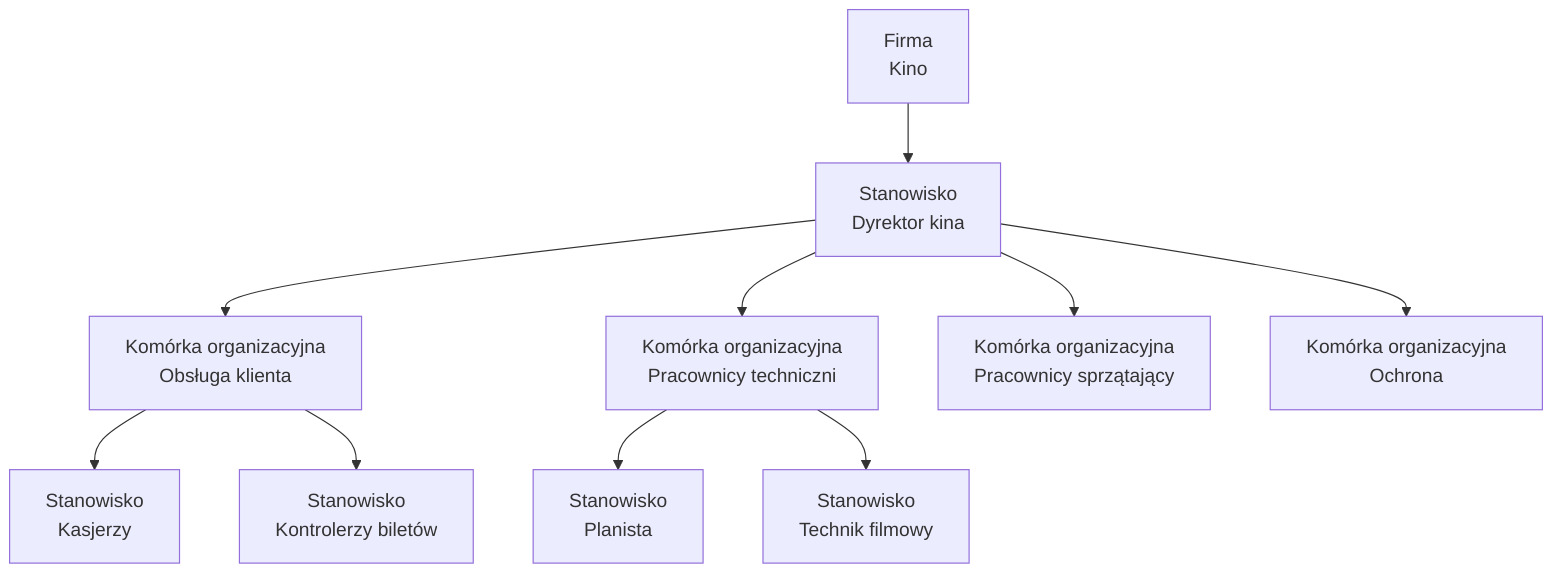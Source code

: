 flowchart TD
    Kino[Firma
    Kino] --> Dyrektor[Stanowisko
    Dyrektor kina]

    Dyrektor --> Obsluga[Komórka organizacyjna
    Obsługa klienta]
    Dyrektor --> Technicy[Komórka organizacyjna
    Pracownicy techniczni]
    Dyrektor --> Sprzatacze[Komórka organizacyjna
    Pracownicy sprzątający]
    Dyrektor --> Ochrona[Komórka organizacyjna
    Ochrona]

    Obsluga --> Kasejrzy[Stanowisko
    Kasjerzy]
    Obsluga --> Kontrolerzy[Stanowisko
    Kontrolerzy biletów]

    Technicy --> Planista[Stanowisko
    Planista]
    Technicy --> Technik[Stanowisko
    Technik filmowy]